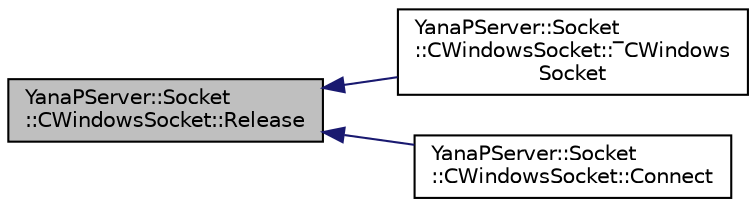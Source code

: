 digraph "YanaPServer::Socket::CWindowsSocket::Release"
{
  edge [fontname="Helvetica",fontsize="10",labelfontname="Helvetica",labelfontsize="10"];
  node [fontname="Helvetica",fontsize="10",shape=record];
  rankdir="LR";
  Node21 [label="YanaPServer::Socket\l::CWindowsSocket::Release",height=0.2,width=0.4,color="black", fillcolor="grey75", style="filled", fontcolor="black"];
  Node21 -> Node22 [dir="back",color="midnightblue",fontsize="10",style="solid",fontname="Helvetica"];
  Node22 [label="YanaPServer::Socket\l::CWindowsSocket::‾CWindows\lSocket",height=0.2,width=0.4,color="black", fillcolor="white", style="filled",URL="$class_yana_p_server_1_1_socket_1_1_c_windows_socket.html#a9c1a9a960f4072a468726a5fa554bfb5",tooltip="デストラクタ "];
  Node21 -> Node23 [dir="back",color="midnightblue",fontsize="10",style="solid",fontname="Helvetica"];
  Node23 [label="YanaPServer::Socket\l::CWindowsSocket::Connect",height=0.2,width=0.4,color="black", fillcolor="white", style="filled",URL="$class_yana_p_server_1_1_socket_1_1_c_windows_socket.html#a2bcff0d00b240f839ab58cd6c11e3e84",tooltip="接続 "];
}
